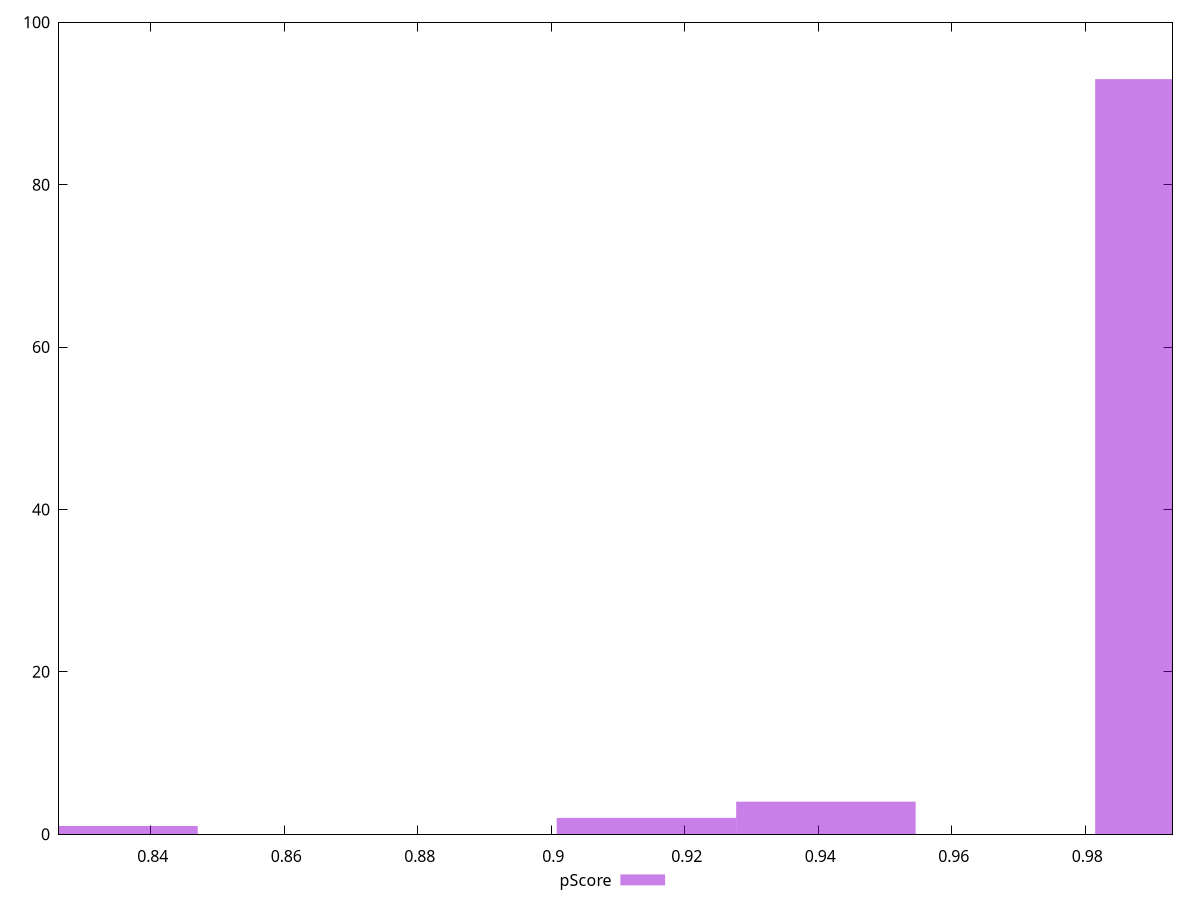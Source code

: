 reset

$pScore <<EOF
0.9142641917512703 2
0.9411543150380723 4
0.9949345616116765 93
0.8335938218908641 1
EOF

set key outside below
set boxwidth 0.026890123286802067
set xrange [0.826260838451743:0.9930753655644778]
set yrange [0:100]
set trange [0:100]
set style fill transparent solid 0.5 noborder
set terminal svg size 640, 490 enhanced background rgb 'white'
set output "report_00017_2021-02-10T15-08-03.406Z/first-cpu-idle/samples/pages+cached/pScore/histogram.svg"

plot $pScore title "pScore" with boxes

reset

